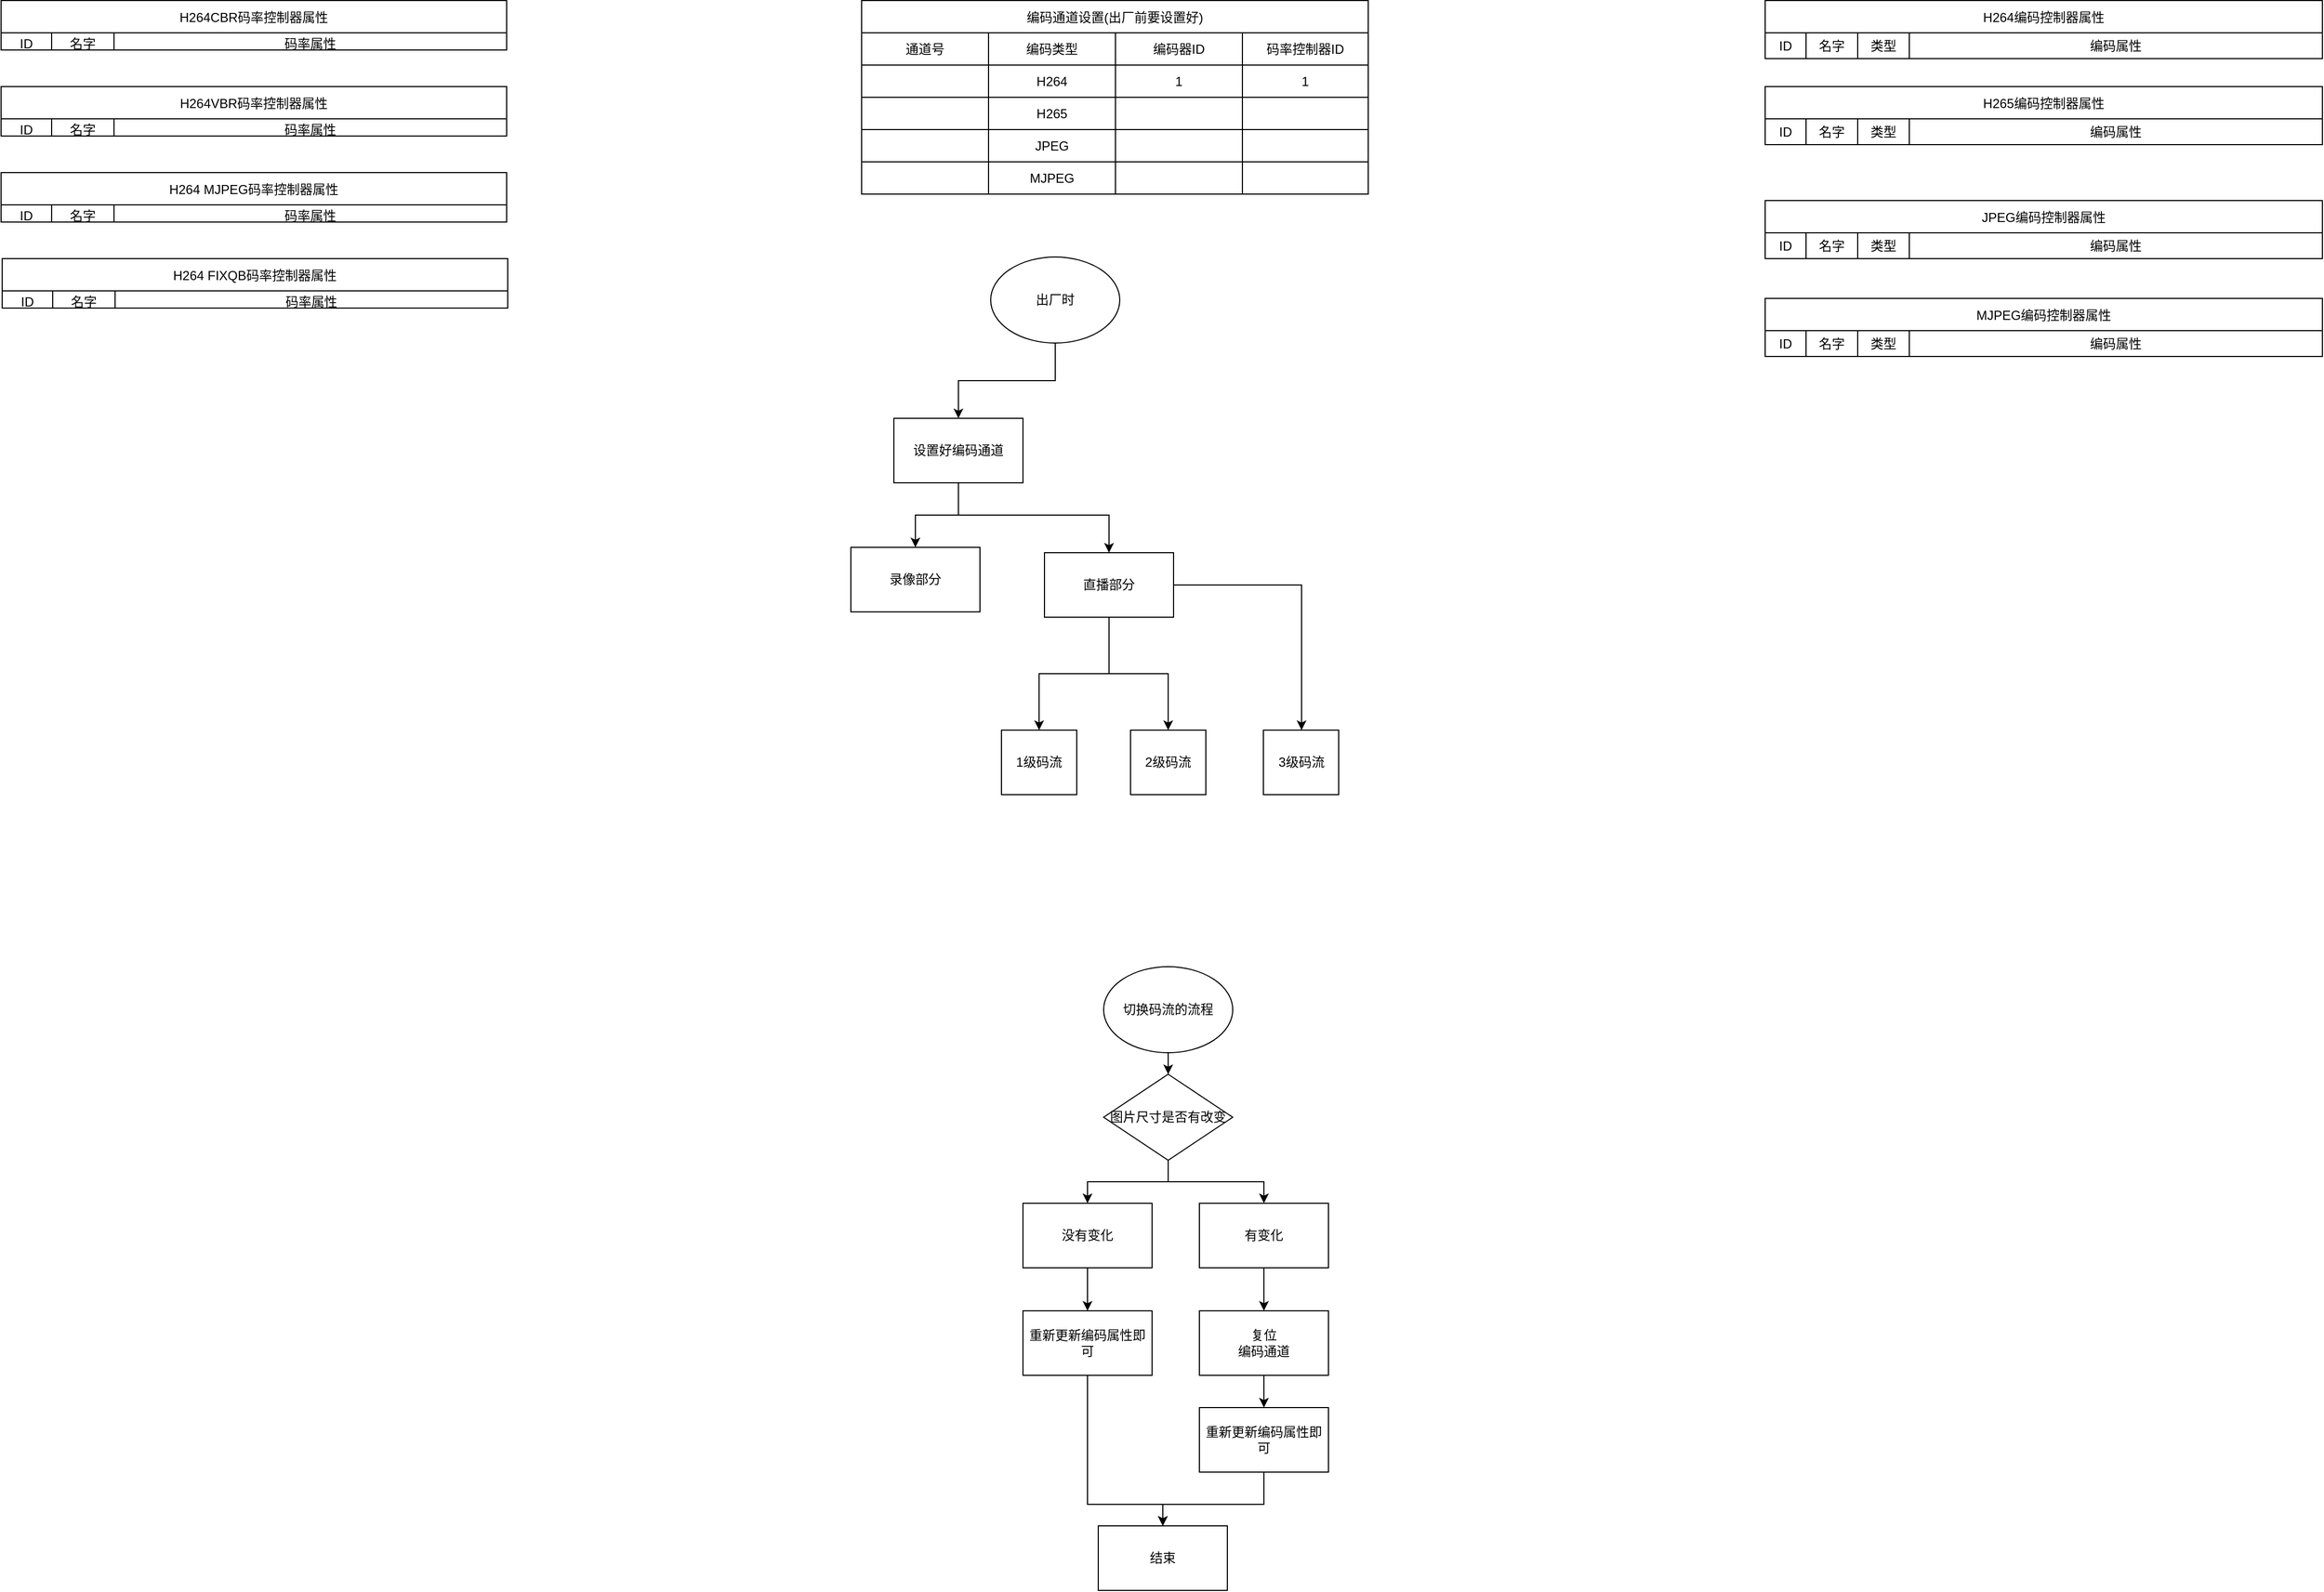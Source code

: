 <mxfile version="20.8.16" type="github">
  <diagram id="KSP_Ek3BJwsrb4C-WZ7z" name="第 1 页">
    <mxGraphModel dx="2056" dy="555" grid="1" gridSize="10" guides="1" tooltips="1" connect="1" arrows="1" fold="1" page="1" pageScale="1" pageWidth="827" pageHeight="1169" math="0" shadow="0">
      <root>
        <mxCell id="0" />
        <mxCell id="1" parent="0" />
        <mxCell id="0UnH1oCZMurItEouwhYK-30" value="" style="shape=partialRectangle;html=1;whiteSpace=wrap;connectable=0;strokeColor=inherit;overflow=hidden;fillColor=none;top=0;left=0;bottom=0;right=0;pointerEvents=1;" vertex="1" parent="1">
          <mxGeometry x="-640" y="91.5" width="60" height="40" as="geometry">
            <mxRectangle width="60" height="40" as="alternateBounds" />
          </mxGeometry>
        </mxCell>
        <mxCell id="0UnH1oCZMurItEouwhYK-40" value="编码通道设置(出厂前要设置好)" style="shape=table;startSize=30;container=1;collapsible=0;childLayout=tableLayout;" vertex="1" parent="1">
          <mxGeometry x="40" y="41.5" width="471" height="180" as="geometry" />
        </mxCell>
        <mxCell id="0UnH1oCZMurItEouwhYK-41" value="" style="shape=tableRow;horizontal=0;startSize=0;swimlaneHead=0;swimlaneBody=0;strokeColor=inherit;top=0;left=0;bottom=0;right=0;collapsible=0;dropTarget=0;fillColor=none;points=[[0,0.5],[1,0.5]];portConstraint=eastwest;" vertex="1" parent="0UnH1oCZMurItEouwhYK-40">
          <mxGeometry y="30" width="471" height="30" as="geometry" />
        </mxCell>
        <mxCell id="0UnH1oCZMurItEouwhYK-105" value="通道号" style="shape=partialRectangle;html=1;whiteSpace=wrap;connectable=0;strokeColor=inherit;overflow=hidden;fillColor=none;top=0;left=0;bottom=0;right=0;pointerEvents=1;" vertex="1" parent="0UnH1oCZMurItEouwhYK-41">
          <mxGeometry width="118" height="30" as="geometry">
            <mxRectangle width="118" height="30" as="alternateBounds" />
          </mxGeometry>
        </mxCell>
        <mxCell id="0UnH1oCZMurItEouwhYK-42" value="编码类型" style="shape=partialRectangle;html=1;whiteSpace=wrap;connectable=0;strokeColor=inherit;overflow=hidden;fillColor=none;top=0;left=0;bottom=0;right=0;pointerEvents=1;" vertex="1" parent="0UnH1oCZMurItEouwhYK-41">
          <mxGeometry x="118" width="118" height="30" as="geometry">
            <mxRectangle width="118" height="30" as="alternateBounds" />
          </mxGeometry>
        </mxCell>
        <mxCell id="0UnH1oCZMurItEouwhYK-44" value="编码器ID" style="shape=partialRectangle;html=1;whiteSpace=wrap;connectable=0;strokeColor=inherit;overflow=hidden;fillColor=none;top=0;left=0;bottom=0;right=0;pointerEvents=1;" vertex="1" parent="0UnH1oCZMurItEouwhYK-41">
          <mxGeometry x="236" width="118" height="30" as="geometry">
            <mxRectangle width="118" height="30" as="alternateBounds" />
          </mxGeometry>
        </mxCell>
        <mxCell id="0UnH1oCZMurItEouwhYK-57" value="码率控制器ID" style="shape=partialRectangle;html=1;whiteSpace=wrap;connectable=0;strokeColor=inherit;overflow=hidden;fillColor=none;top=0;left=0;bottom=0;right=0;pointerEvents=1;" vertex="1" parent="0UnH1oCZMurItEouwhYK-41">
          <mxGeometry x="354" width="117" height="30" as="geometry">
            <mxRectangle width="117" height="30" as="alternateBounds" />
          </mxGeometry>
        </mxCell>
        <mxCell id="0UnH1oCZMurItEouwhYK-45" value="" style="shape=tableRow;horizontal=0;startSize=0;swimlaneHead=0;swimlaneBody=0;strokeColor=inherit;top=0;left=0;bottom=0;right=0;collapsible=0;dropTarget=0;fillColor=none;points=[[0,0.5],[1,0.5]];portConstraint=eastwest;" vertex="1" parent="0UnH1oCZMurItEouwhYK-40">
          <mxGeometry y="60" width="471" height="30" as="geometry" />
        </mxCell>
        <mxCell id="0UnH1oCZMurItEouwhYK-106" style="shape=partialRectangle;html=1;whiteSpace=wrap;connectable=0;strokeColor=inherit;overflow=hidden;fillColor=none;top=0;left=0;bottom=0;right=0;pointerEvents=1;" vertex="1" parent="0UnH1oCZMurItEouwhYK-45">
          <mxGeometry width="118" height="30" as="geometry">
            <mxRectangle width="118" height="30" as="alternateBounds" />
          </mxGeometry>
        </mxCell>
        <mxCell id="0UnH1oCZMurItEouwhYK-46" value="H264" style="shape=partialRectangle;html=1;whiteSpace=wrap;connectable=0;strokeColor=inherit;overflow=hidden;fillColor=none;top=0;left=0;bottom=0;right=0;pointerEvents=1;" vertex="1" parent="0UnH1oCZMurItEouwhYK-45">
          <mxGeometry x="118" width="118" height="30" as="geometry">
            <mxRectangle width="118" height="30" as="alternateBounds" />
          </mxGeometry>
        </mxCell>
        <mxCell id="0UnH1oCZMurItEouwhYK-48" value="1" style="shape=partialRectangle;html=1;whiteSpace=wrap;connectable=0;strokeColor=inherit;overflow=hidden;fillColor=none;top=0;left=0;bottom=0;right=0;pointerEvents=1;" vertex="1" parent="0UnH1oCZMurItEouwhYK-45">
          <mxGeometry x="236" width="118" height="30" as="geometry">
            <mxRectangle width="118" height="30" as="alternateBounds" />
          </mxGeometry>
        </mxCell>
        <mxCell id="0UnH1oCZMurItEouwhYK-58" value="1" style="shape=partialRectangle;html=1;whiteSpace=wrap;connectable=0;strokeColor=inherit;overflow=hidden;fillColor=none;top=0;left=0;bottom=0;right=0;pointerEvents=1;" vertex="1" parent="0UnH1oCZMurItEouwhYK-45">
          <mxGeometry x="354" width="117" height="30" as="geometry">
            <mxRectangle width="117" height="30" as="alternateBounds" />
          </mxGeometry>
        </mxCell>
        <mxCell id="0UnH1oCZMurItEouwhYK-49" value="" style="shape=tableRow;horizontal=0;startSize=0;swimlaneHead=0;swimlaneBody=0;strokeColor=inherit;top=0;left=0;bottom=0;right=0;collapsible=0;dropTarget=0;fillColor=none;points=[[0,0.5],[1,0.5]];portConstraint=eastwest;" vertex="1" parent="0UnH1oCZMurItEouwhYK-40">
          <mxGeometry y="90" width="471" height="30" as="geometry" />
        </mxCell>
        <mxCell id="0UnH1oCZMurItEouwhYK-107" style="shape=partialRectangle;html=1;whiteSpace=wrap;connectable=0;strokeColor=inherit;overflow=hidden;fillColor=none;top=0;left=0;bottom=0;right=0;pointerEvents=1;" vertex="1" parent="0UnH1oCZMurItEouwhYK-49">
          <mxGeometry width="118" height="30" as="geometry">
            <mxRectangle width="118" height="30" as="alternateBounds" />
          </mxGeometry>
        </mxCell>
        <mxCell id="0UnH1oCZMurItEouwhYK-50" value="H265" style="shape=partialRectangle;html=1;whiteSpace=wrap;connectable=0;strokeColor=inherit;overflow=hidden;fillColor=none;top=0;left=0;bottom=0;right=0;pointerEvents=1;" vertex="1" parent="0UnH1oCZMurItEouwhYK-49">
          <mxGeometry x="118" width="118" height="30" as="geometry">
            <mxRectangle width="118" height="30" as="alternateBounds" />
          </mxGeometry>
        </mxCell>
        <mxCell id="0UnH1oCZMurItEouwhYK-52" value="" style="shape=partialRectangle;html=1;whiteSpace=wrap;connectable=0;strokeColor=inherit;overflow=hidden;fillColor=none;top=0;left=0;bottom=0;right=0;pointerEvents=1;" vertex="1" parent="0UnH1oCZMurItEouwhYK-49">
          <mxGeometry x="236" width="118" height="30" as="geometry">
            <mxRectangle width="118" height="30" as="alternateBounds" />
          </mxGeometry>
        </mxCell>
        <mxCell id="0UnH1oCZMurItEouwhYK-59" style="shape=partialRectangle;html=1;whiteSpace=wrap;connectable=0;strokeColor=inherit;overflow=hidden;fillColor=none;top=0;left=0;bottom=0;right=0;pointerEvents=1;" vertex="1" parent="0UnH1oCZMurItEouwhYK-49">
          <mxGeometry x="354" width="117" height="30" as="geometry">
            <mxRectangle width="117" height="30" as="alternateBounds" />
          </mxGeometry>
        </mxCell>
        <mxCell id="0UnH1oCZMurItEouwhYK-53" style="shape=tableRow;horizontal=0;startSize=0;swimlaneHead=0;swimlaneBody=0;strokeColor=inherit;top=0;left=0;bottom=0;right=0;collapsible=0;dropTarget=0;fillColor=none;points=[[0,0.5],[1,0.5]];portConstraint=eastwest;" vertex="1" parent="0UnH1oCZMurItEouwhYK-40">
          <mxGeometry y="120" width="471" height="30" as="geometry" />
        </mxCell>
        <mxCell id="0UnH1oCZMurItEouwhYK-108" style="shape=partialRectangle;html=1;whiteSpace=wrap;connectable=0;strokeColor=inherit;overflow=hidden;fillColor=none;top=0;left=0;bottom=0;right=0;pointerEvents=1;" vertex="1" parent="0UnH1oCZMurItEouwhYK-53">
          <mxGeometry width="118" height="30" as="geometry">
            <mxRectangle width="118" height="30" as="alternateBounds" />
          </mxGeometry>
        </mxCell>
        <mxCell id="0UnH1oCZMurItEouwhYK-54" value="JPEG" style="shape=partialRectangle;html=1;whiteSpace=wrap;connectable=0;strokeColor=inherit;overflow=hidden;fillColor=none;top=0;left=0;bottom=0;right=0;pointerEvents=1;" vertex="1" parent="0UnH1oCZMurItEouwhYK-53">
          <mxGeometry x="118" width="118" height="30" as="geometry">
            <mxRectangle width="118" height="30" as="alternateBounds" />
          </mxGeometry>
        </mxCell>
        <mxCell id="0UnH1oCZMurItEouwhYK-56" style="shape=partialRectangle;html=1;whiteSpace=wrap;connectable=0;strokeColor=inherit;overflow=hidden;fillColor=none;top=0;left=0;bottom=0;right=0;pointerEvents=1;" vertex="1" parent="0UnH1oCZMurItEouwhYK-53">
          <mxGeometry x="236" width="118" height="30" as="geometry">
            <mxRectangle width="118" height="30" as="alternateBounds" />
          </mxGeometry>
        </mxCell>
        <mxCell id="0UnH1oCZMurItEouwhYK-60" style="shape=partialRectangle;html=1;whiteSpace=wrap;connectable=0;strokeColor=inherit;overflow=hidden;fillColor=none;top=0;left=0;bottom=0;right=0;pointerEvents=1;" vertex="1" parent="0UnH1oCZMurItEouwhYK-53">
          <mxGeometry x="354" width="117" height="30" as="geometry">
            <mxRectangle width="117" height="30" as="alternateBounds" />
          </mxGeometry>
        </mxCell>
        <mxCell id="0UnH1oCZMurItEouwhYK-185" style="shape=tableRow;horizontal=0;startSize=0;swimlaneHead=0;swimlaneBody=0;strokeColor=inherit;top=0;left=0;bottom=0;right=0;collapsible=0;dropTarget=0;fillColor=none;points=[[0,0.5],[1,0.5]];portConstraint=eastwest;" vertex="1" parent="0UnH1oCZMurItEouwhYK-40">
          <mxGeometry y="150" width="471" height="30" as="geometry" />
        </mxCell>
        <mxCell id="0UnH1oCZMurItEouwhYK-186" style="shape=partialRectangle;html=1;whiteSpace=wrap;connectable=0;strokeColor=inherit;overflow=hidden;fillColor=none;top=0;left=0;bottom=0;right=0;pointerEvents=1;" vertex="1" parent="0UnH1oCZMurItEouwhYK-185">
          <mxGeometry width="118" height="30" as="geometry">
            <mxRectangle width="118" height="30" as="alternateBounds" />
          </mxGeometry>
        </mxCell>
        <mxCell id="0UnH1oCZMurItEouwhYK-187" value="MJPEG" style="shape=partialRectangle;html=1;whiteSpace=wrap;connectable=0;strokeColor=inherit;overflow=hidden;fillColor=none;top=0;left=0;bottom=0;right=0;pointerEvents=1;" vertex="1" parent="0UnH1oCZMurItEouwhYK-185">
          <mxGeometry x="118" width="118" height="30" as="geometry">
            <mxRectangle width="118" height="30" as="alternateBounds" />
          </mxGeometry>
        </mxCell>
        <mxCell id="0UnH1oCZMurItEouwhYK-188" style="shape=partialRectangle;html=1;whiteSpace=wrap;connectable=0;strokeColor=inherit;overflow=hidden;fillColor=none;top=0;left=0;bottom=0;right=0;pointerEvents=1;" vertex="1" parent="0UnH1oCZMurItEouwhYK-185">
          <mxGeometry x="236" width="118" height="30" as="geometry">
            <mxRectangle width="118" height="30" as="alternateBounds" />
          </mxGeometry>
        </mxCell>
        <mxCell id="0UnH1oCZMurItEouwhYK-189" style="shape=partialRectangle;html=1;whiteSpace=wrap;connectable=0;strokeColor=inherit;overflow=hidden;fillColor=none;top=0;left=0;bottom=0;right=0;pointerEvents=1;" vertex="1" parent="0UnH1oCZMurItEouwhYK-185">
          <mxGeometry x="354" width="117" height="30" as="geometry">
            <mxRectangle width="117" height="30" as="alternateBounds" />
          </mxGeometry>
        </mxCell>
        <mxCell id="0UnH1oCZMurItEouwhYK-69" value="H264编码控制器属性" style="shape=table;startSize=30;container=1;collapsible=0;childLayout=tableLayout;" vertex="1" parent="1">
          <mxGeometry x="880" y="41.5" width="518" height="54" as="geometry" />
        </mxCell>
        <mxCell id="0UnH1oCZMurItEouwhYK-70" value="" style="shape=tableRow;horizontal=0;startSize=0;swimlaneHead=0;swimlaneBody=0;strokeColor=inherit;top=0;left=0;bottom=0;right=0;collapsible=0;dropTarget=0;fillColor=none;points=[[0,0.5],[1,0.5]];portConstraint=eastwest;" vertex="1" parent="0UnH1oCZMurItEouwhYK-69">
          <mxGeometry y="30" width="518" height="24" as="geometry" />
        </mxCell>
        <mxCell id="0UnH1oCZMurItEouwhYK-71" value="ID" style="shape=partialRectangle;html=1;whiteSpace=wrap;connectable=0;strokeColor=inherit;overflow=hidden;fillColor=none;top=0;left=0;bottom=0;right=0;pointerEvents=1;" vertex="1" parent="0UnH1oCZMurItEouwhYK-70">
          <mxGeometry width="38" height="24" as="geometry">
            <mxRectangle width="38" height="24" as="alternateBounds" />
          </mxGeometry>
        </mxCell>
        <mxCell id="0UnH1oCZMurItEouwhYK-98" value="名字" style="shape=partialRectangle;html=1;whiteSpace=wrap;connectable=0;strokeColor=inherit;overflow=hidden;fillColor=none;top=0;left=0;bottom=0;right=0;pointerEvents=1;" vertex="1" parent="0UnH1oCZMurItEouwhYK-70">
          <mxGeometry x="38" width="48" height="24" as="geometry">
            <mxRectangle width="48" height="24" as="alternateBounds" />
          </mxGeometry>
        </mxCell>
        <mxCell id="0UnH1oCZMurItEouwhYK-121" value="类型" style="shape=partialRectangle;html=1;whiteSpace=wrap;connectable=0;strokeColor=inherit;overflow=hidden;fillColor=none;top=0;left=0;bottom=0;right=0;pointerEvents=1;" vertex="1" parent="0UnH1oCZMurItEouwhYK-70">
          <mxGeometry x="86" width="48" height="24" as="geometry">
            <mxRectangle width="48" height="24" as="alternateBounds" />
          </mxGeometry>
        </mxCell>
        <mxCell id="0UnH1oCZMurItEouwhYK-72" value="编码属性" style="shape=partialRectangle;html=1;whiteSpace=wrap;connectable=0;strokeColor=inherit;overflow=hidden;fillColor=none;top=0;left=0;bottom=0;right=0;pointerEvents=1;" vertex="1" parent="0UnH1oCZMurItEouwhYK-70">
          <mxGeometry x="134" width="384" height="24" as="geometry">
            <mxRectangle width="384" height="24" as="alternateBounds" />
          </mxGeometry>
        </mxCell>
        <mxCell id="0UnH1oCZMurItEouwhYK-82" value="H264CBR码率控制器属性" style="shape=table;startSize=30;container=1;collapsible=0;childLayout=tableLayout;" vertex="1" parent="1">
          <mxGeometry x="-760" y="41.5" width="470" height="46" as="geometry" />
        </mxCell>
        <mxCell id="0UnH1oCZMurItEouwhYK-83" value="" style="shape=tableRow;horizontal=0;startSize=0;swimlaneHead=0;swimlaneBody=0;strokeColor=inherit;top=0;left=0;bottom=0;right=0;collapsible=0;dropTarget=0;fillColor=none;points=[[0,0.5],[1,0.5]];portConstraint=eastwest;" vertex="1" parent="0UnH1oCZMurItEouwhYK-82">
          <mxGeometry y="30" width="470" height="16" as="geometry" />
        </mxCell>
        <mxCell id="0UnH1oCZMurItEouwhYK-84" value="ID" style="shape=partialRectangle;html=1;whiteSpace=wrap;connectable=0;strokeColor=inherit;overflow=hidden;fillColor=none;top=0;left=0;bottom=0;right=0;pointerEvents=1;" vertex="1" parent="0UnH1oCZMurItEouwhYK-83">
          <mxGeometry width="47" height="16" as="geometry">
            <mxRectangle width="47" height="16" as="alternateBounds" />
          </mxGeometry>
        </mxCell>
        <mxCell id="0UnH1oCZMurItEouwhYK-102" value="名字" style="shape=partialRectangle;html=1;whiteSpace=wrap;connectable=0;strokeColor=inherit;overflow=hidden;fillColor=none;top=0;left=0;bottom=0;right=0;pointerEvents=1;" vertex="1" parent="0UnH1oCZMurItEouwhYK-83">
          <mxGeometry x="47" width="58" height="16" as="geometry">
            <mxRectangle width="58" height="16" as="alternateBounds" />
          </mxGeometry>
        </mxCell>
        <mxCell id="0UnH1oCZMurItEouwhYK-85" value="码率属性" style="shape=partialRectangle;html=1;whiteSpace=wrap;connectable=0;strokeColor=inherit;overflow=hidden;fillColor=none;top=0;left=0;bottom=0;right=0;pointerEvents=1;" vertex="1" parent="0UnH1oCZMurItEouwhYK-83">
          <mxGeometry x="105" width="365" height="16" as="geometry">
            <mxRectangle width="365" height="16" as="alternateBounds" />
          </mxGeometry>
        </mxCell>
        <mxCell id="0UnH1oCZMurItEouwhYK-152" value="H264VBR码率控制器属性" style="shape=table;startSize=30;container=1;collapsible=0;childLayout=tableLayout;" vertex="1" parent="1">
          <mxGeometry x="-760" y="121.5" width="470" height="46" as="geometry" />
        </mxCell>
        <mxCell id="0UnH1oCZMurItEouwhYK-153" value="" style="shape=tableRow;horizontal=0;startSize=0;swimlaneHead=0;swimlaneBody=0;strokeColor=inherit;top=0;left=0;bottom=0;right=0;collapsible=0;dropTarget=0;fillColor=none;points=[[0,0.5],[1,0.5]];portConstraint=eastwest;" vertex="1" parent="0UnH1oCZMurItEouwhYK-152">
          <mxGeometry y="30" width="470" height="16" as="geometry" />
        </mxCell>
        <mxCell id="0UnH1oCZMurItEouwhYK-154" value="ID" style="shape=partialRectangle;html=1;whiteSpace=wrap;connectable=0;strokeColor=inherit;overflow=hidden;fillColor=none;top=0;left=0;bottom=0;right=0;pointerEvents=1;" vertex="1" parent="0UnH1oCZMurItEouwhYK-153">
          <mxGeometry width="47" height="16" as="geometry">
            <mxRectangle width="47" height="16" as="alternateBounds" />
          </mxGeometry>
        </mxCell>
        <mxCell id="0UnH1oCZMurItEouwhYK-155" value="名字" style="shape=partialRectangle;html=1;whiteSpace=wrap;connectable=0;strokeColor=inherit;overflow=hidden;fillColor=none;top=0;left=0;bottom=0;right=0;pointerEvents=1;" vertex="1" parent="0UnH1oCZMurItEouwhYK-153">
          <mxGeometry x="47" width="58" height="16" as="geometry">
            <mxRectangle width="58" height="16" as="alternateBounds" />
          </mxGeometry>
        </mxCell>
        <mxCell id="0UnH1oCZMurItEouwhYK-156" value="码率属性" style="shape=partialRectangle;html=1;whiteSpace=wrap;connectable=0;strokeColor=inherit;overflow=hidden;fillColor=none;top=0;left=0;bottom=0;right=0;pointerEvents=1;" vertex="1" parent="0UnH1oCZMurItEouwhYK-153">
          <mxGeometry x="105" width="365" height="16" as="geometry">
            <mxRectangle width="365" height="16" as="alternateBounds" />
          </mxGeometry>
        </mxCell>
        <mxCell id="0UnH1oCZMurItEouwhYK-157" value="H264 MJPEG码率控制器属性" style="shape=table;startSize=30;container=1;collapsible=0;childLayout=tableLayout;" vertex="1" parent="1">
          <mxGeometry x="-760" y="201.5" width="470" height="46" as="geometry" />
        </mxCell>
        <mxCell id="0UnH1oCZMurItEouwhYK-158" value="" style="shape=tableRow;horizontal=0;startSize=0;swimlaneHead=0;swimlaneBody=0;strokeColor=inherit;top=0;left=0;bottom=0;right=0;collapsible=0;dropTarget=0;fillColor=none;points=[[0,0.5],[1,0.5]];portConstraint=eastwest;" vertex="1" parent="0UnH1oCZMurItEouwhYK-157">
          <mxGeometry y="30" width="470" height="16" as="geometry" />
        </mxCell>
        <mxCell id="0UnH1oCZMurItEouwhYK-159" value="ID" style="shape=partialRectangle;html=1;whiteSpace=wrap;connectable=0;strokeColor=inherit;overflow=hidden;fillColor=none;top=0;left=0;bottom=0;right=0;pointerEvents=1;" vertex="1" parent="0UnH1oCZMurItEouwhYK-158">
          <mxGeometry width="47" height="16" as="geometry">
            <mxRectangle width="47" height="16" as="alternateBounds" />
          </mxGeometry>
        </mxCell>
        <mxCell id="0UnH1oCZMurItEouwhYK-160" value="名字" style="shape=partialRectangle;html=1;whiteSpace=wrap;connectable=0;strokeColor=inherit;overflow=hidden;fillColor=none;top=0;left=0;bottom=0;right=0;pointerEvents=1;" vertex="1" parent="0UnH1oCZMurItEouwhYK-158">
          <mxGeometry x="47" width="58" height="16" as="geometry">
            <mxRectangle width="58" height="16" as="alternateBounds" />
          </mxGeometry>
        </mxCell>
        <mxCell id="0UnH1oCZMurItEouwhYK-161" value="码率属性" style="shape=partialRectangle;html=1;whiteSpace=wrap;connectable=0;strokeColor=inherit;overflow=hidden;fillColor=none;top=0;left=0;bottom=0;right=0;pointerEvents=1;" vertex="1" parent="0UnH1oCZMurItEouwhYK-158">
          <mxGeometry x="105" width="365" height="16" as="geometry">
            <mxRectangle width="365" height="16" as="alternateBounds" />
          </mxGeometry>
        </mxCell>
        <mxCell id="0UnH1oCZMurItEouwhYK-162" value="H265编码控制器属性" style="shape=table;startSize=30;container=1;collapsible=0;childLayout=tableLayout;" vertex="1" parent="1">
          <mxGeometry x="880" y="121.5" width="518" height="54" as="geometry" />
        </mxCell>
        <mxCell id="0UnH1oCZMurItEouwhYK-163" value="" style="shape=tableRow;horizontal=0;startSize=0;swimlaneHead=0;swimlaneBody=0;strokeColor=inherit;top=0;left=0;bottom=0;right=0;collapsible=0;dropTarget=0;fillColor=none;points=[[0,0.5],[1,0.5]];portConstraint=eastwest;" vertex="1" parent="0UnH1oCZMurItEouwhYK-162">
          <mxGeometry y="30" width="518" height="24" as="geometry" />
        </mxCell>
        <mxCell id="0UnH1oCZMurItEouwhYK-164" value="ID" style="shape=partialRectangle;html=1;whiteSpace=wrap;connectable=0;strokeColor=inherit;overflow=hidden;fillColor=none;top=0;left=0;bottom=0;right=0;pointerEvents=1;" vertex="1" parent="0UnH1oCZMurItEouwhYK-163">
          <mxGeometry width="38" height="24" as="geometry">
            <mxRectangle width="38" height="24" as="alternateBounds" />
          </mxGeometry>
        </mxCell>
        <mxCell id="0UnH1oCZMurItEouwhYK-165" value="名字" style="shape=partialRectangle;html=1;whiteSpace=wrap;connectable=0;strokeColor=inherit;overflow=hidden;fillColor=none;top=0;left=0;bottom=0;right=0;pointerEvents=1;" vertex="1" parent="0UnH1oCZMurItEouwhYK-163">
          <mxGeometry x="38" width="48" height="24" as="geometry">
            <mxRectangle width="48" height="24" as="alternateBounds" />
          </mxGeometry>
        </mxCell>
        <mxCell id="0UnH1oCZMurItEouwhYK-166" value="类型" style="shape=partialRectangle;html=1;whiteSpace=wrap;connectable=0;strokeColor=inherit;overflow=hidden;fillColor=none;top=0;left=0;bottom=0;right=0;pointerEvents=1;" vertex="1" parent="0UnH1oCZMurItEouwhYK-163">
          <mxGeometry x="86" width="48" height="24" as="geometry">
            <mxRectangle width="48" height="24" as="alternateBounds" />
          </mxGeometry>
        </mxCell>
        <mxCell id="0UnH1oCZMurItEouwhYK-167" value="编码属性" style="shape=partialRectangle;html=1;whiteSpace=wrap;connectable=0;strokeColor=inherit;overflow=hidden;fillColor=none;top=0;left=0;bottom=0;right=0;pointerEvents=1;" vertex="1" parent="0UnH1oCZMurItEouwhYK-163">
          <mxGeometry x="134" width="384" height="24" as="geometry">
            <mxRectangle width="384" height="24" as="alternateBounds" />
          </mxGeometry>
        </mxCell>
        <mxCell id="0UnH1oCZMurItEouwhYK-168" value="H264 FIXQB码率控制器属性" style="shape=table;startSize=30;container=1;collapsible=0;childLayout=tableLayout;" vertex="1" parent="1">
          <mxGeometry x="-759" y="281.5" width="470" height="46" as="geometry" />
        </mxCell>
        <mxCell id="0UnH1oCZMurItEouwhYK-169" value="" style="shape=tableRow;horizontal=0;startSize=0;swimlaneHead=0;swimlaneBody=0;strokeColor=inherit;top=0;left=0;bottom=0;right=0;collapsible=0;dropTarget=0;fillColor=none;points=[[0,0.5],[1,0.5]];portConstraint=eastwest;" vertex="1" parent="0UnH1oCZMurItEouwhYK-168">
          <mxGeometry y="30" width="470" height="16" as="geometry" />
        </mxCell>
        <mxCell id="0UnH1oCZMurItEouwhYK-170" value="ID" style="shape=partialRectangle;html=1;whiteSpace=wrap;connectable=0;strokeColor=inherit;overflow=hidden;fillColor=none;top=0;left=0;bottom=0;right=0;pointerEvents=1;" vertex="1" parent="0UnH1oCZMurItEouwhYK-169">
          <mxGeometry width="47" height="16" as="geometry">
            <mxRectangle width="47" height="16" as="alternateBounds" />
          </mxGeometry>
        </mxCell>
        <mxCell id="0UnH1oCZMurItEouwhYK-171" value="名字" style="shape=partialRectangle;html=1;whiteSpace=wrap;connectable=0;strokeColor=inherit;overflow=hidden;fillColor=none;top=0;left=0;bottom=0;right=0;pointerEvents=1;" vertex="1" parent="0UnH1oCZMurItEouwhYK-169">
          <mxGeometry x="47" width="58" height="16" as="geometry">
            <mxRectangle width="58" height="16" as="alternateBounds" />
          </mxGeometry>
        </mxCell>
        <mxCell id="0UnH1oCZMurItEouwhYK-172" value="码率属性" style="shape=partialRectangle;html=1;whiteSpace=wrap;connectable=0;strokeColor=inherit;overflow=hidden;fillColor=none;top=0;left=0;bottom=0;right=0;pointerEvents=1;" vertex="1" parent="0UnH1oCZMurItEouwhYK-169">
          <mxGeometry x="105" width="365" height="16" as="geometry">
            <mxRectangle width="365" height="16" as="alternateBounds" />
          </mxGeometry>
        </mxCell>
        <mxCell id="0UnH1oCZMurItEouwhYK-173" value="JPEG编码控制器属性" style="shape=table;startSize=30;container=1;collapsible=0;childLayout=tableLayout;" vertex="1" parent="1">
          <mxGeometry x="880" y="227.5" width="518" height="54" as="geometry" />
        </mxCell>
        <mxCell id="0UnH1oCZMurItEouwhYK-174" value="" style="shape=tableRow;horizontal=0;startSize=0;swimlaneHead=0;swimlaneBody=0;strokeColor=inherit;top=0;left=0;bottom=0;right=0;collapsible=0;dropTarget=0;fillColor=none;points=[[0,0.5],[1,0.5]];portConstraint=eastwest;" vertex="1" parent="0UnH1oCZMurItEouwhYK-173">
          <mxGeometry y="30" width="518" height="24" as="geometry" />
        </mxCell>
        <mxCell id="0UnH1oCZMurItEouwhYK-175" value="ID" style="shape=partialRectangle;html=1;whiteSpace=wrap;connectable=0;strokeColor=inherit;overflow=hidden;fillColor=none;top=0;left=0;bottom=0;right=0;pointerEvents=1;" vertex="1" parent="0UnH1oCZMurItEouwhYK-174">
          <mxGeometry width="38" height="24" as="geometry">
            <mxRectangle width="38" height="24" as="alternateBounds" />
          </mxGeometry>
        </mxCell>
        <mxCell id="0UnH1oCZMurItEouwhYK-176" value="名字" style="shape=partialRectangle;html=1;whiteSpace=wrap;connectable=0;strokeColor=inherit;overflow=hidden;fillColor=none;top=0;left=0;bottom=0;right=0;pointerEvents=1;" vertex="1" parent="0UnH1oCZMurItEouwhYK-174">
          <mxGeometry x="38" width="48" height="24" as="geometry">
            <mxRectangle width="48" height="24" as="alternateBounds" />
          </mxGeometry>
        </mxCell>
        <mxCell id="0UnH1oCZMurItEouwhYK-177" value="类型" style="shape=partialRectangle;html=1;whiteSpace=wrap;connectable=0;strokeColor=inherit;overflow=hidden;fillColor=none;top=0;left=0;bottom=0;right=0;pointerEvents=1;" vertex="1" parent="0UnH1oCZMurItEouwhYK-174">
          <mxGeometry x="86" width="48" height="24" as="geometry">
            <mxRectangle width="48" height="24" as="alternateBounds" />
          </mxGeometry>
        </mxCell>
        <mxCell id="0UnH1oCZMurItEouwhYK-178" value="编码属性" style="shape=partialRectangle;html=1;whiteSpace=wrap;connectable=0;strokeColor=inherit;overflow=hidden;fillColor=none;top=0;left=0;bottom=0;right=0;pointerEvents=1;" vertex="1" parent="0UnH1oCZMurItEouwhYK-174">
          <mxGeometry x="134" width="384" height="24" as="geometry">
            <mxRectangle width="384" height="24" as="alternateBounds" />
          </mxGeometry>
        </mxCell>
        <mxCell id="0UnH1oCZMurItEouwhYK-179" value="MJPEG编码控制器属性" style="shape=table;startSize=30;container=1;collapsible=0;childLayout=tableLayout;" vertex="1" parent="1">
          <mxGeometry x="880" y="318.5" width="518" height="54" as="geometry" />
        </mxCell>
        <mxCell id="0UnH1oCZMurItEouwhYK-180" value="" style="shape=tableRow;horizontal=0;startSize=0;swimlaneHead=0;swimlaneBody=0;strokeColor=inherit;top=0;left=0;bottom=0;right=0;collapsible=0;dropTarget=0;fillColor=none;points=[[0,0.5],[1,0.5]];portConstraint=eastwest;" vertex="1" parent="0UnH1oCZMurItEouwhYK-179">
          <mxGeometry y="30" width="518" height="24" as="geometry" />
        </mxCell>
        <mxCell id="0UnH1oCZMurItEouwhYK-181" value="ID" style="shape=partialRectangle;html=1;whiteSpace=wrap;connectable=0;strokeColor=inherit;overflow=hidden;fillColor=none;top=0;left=0;bottom=0;right=0;pointerEvents=1;" vertex="1" parent="0UnH1oCZMurItEouwhYK-180">
          <mxGeometry width="38" height="24" as="geometry">
            <mxRectangle width="38" height="24" as="alternateBounds" />
          </mxGeometry>
        </mxCell>
        <mxCell id="0UnH1oCZMurItEouwhYK-182" value="名字" style="shape=partialRectangle;html=1;whiteSpace=wrap;connectable=0;strokeColor=inherit;overflow=hidden;fillColor=none;top=0;left=0;bottom=0;right=0;pointerEvents=1;" vertex="1" parent="0UnH1oCZMurItEouwhYK-180">
          <mxGeometry x="38" width="48" height="24" as="geometry">
            <mxRectangle width="48" height="24" as="alternateBounds" />
          </mxGeometry>
        </mxCell>
        <mxCell id="0UnH1oCZMurItEouwhYK-183" value="类型" style="shape=partialRectangle;html=1;whiteSpace=wrap;connectable=0;strokeColor=inherit;overflow=hidden;fillColor=none;top=0;left=0;bottom=0;right=0;pointerEvents=1;" vertex="1" parent="0UnH1oCZMurItEouwhYK-180">
          <mxGeometry x="86" width="48" height="24" as="geometry">
            <mxRectangle width="48" height="24" as="alternateBounds" />
          </mxGeometry>
        </mxCell>
        <mxCell id="0UnH1oCZMurItEouwhYK-184" value="编码属性" style="shape=partialRectangle;html=1;whiteSpace=wrap;connectable=0;strokeColor=inherit;overflow=hidden;fillColor=none;top=0;left=0;bottom=0;right=0;pointerEvents=1;" vertex="1" parent="0UnH1oCZMurItEouwhYK-180">
          <mxGeometry x="134" width="384" height="24" as="geometry">
            <mxRectangle width="384" height="24" as="alternateBounds" />
          </mxGeometry>
        </mxCell>
        <mxCell id="0UnH1oCZMurItEouwhYK-192" style="edgeStyle=orthogonalEdgeStyle;rounded=0;orthogonalLoop=1;jettySize=auto;html=1;" edge="1" parent="1" source="0UnH1oCZMurItEouwhYK-190" target="0UnH1oCZMurItEouwhYK-191">
          <mxGeometry relative="1" as="geometry" />
        </mxCell>
        <mxCell id="0UnH1oCZMurItEouwhYK-190" value="出厂时" style="ellipse;whiteSpace=wrap;html=1;" vertex="1" parent="1">
          <mxGeometry x="160" y="280" width="120" height="80" as="geometry" />
        </mxCell>
        <mxCell id="0UnH1oCZMurItEouwhYK-194" style="edgeStyle=orthogonalEdgeStyle;rounded=0;orthogonalLoop=1;jettySize=auto;html=1;" edge="1" parent="1" source="0UnH1oCZMurItEouwhYK-191" target="0UnH1oCZMurItEouwhYK-193">
          <mxGeometry relative="1" as="geometry" />
        </mxCell>
        <mxCell id="0UnH1oCZMurItEouwhYK-196" style="edgeStyle=orthogonalEdgeStyle;rounded=0;orthogonalLoop=1;jettySize=auto;html=1;entryX=0.5;entryY=0;entryDx=0;entryDy=0;" edge="1" parent="1" source="0UnH1oCZMurItEouwhYK-191" target="0UnH1oCZMurItEouwhYK-195">
          <mxGeometry relative="1" as="geometry">
            <Array as="points">
              <mxPoint x="130" y="520" />
              <mxPoint x="270" y="520" />
            </Array>
          </mxGeometry>
        </mxCell>
        <mxCell id="0UnH1oCZMurItEouwhYK-191" value="设置好编码通道" style="whiteSpace=wrap;html=1;" vertex="1" parent="1">
          <mxGeometry x="70" y="430" width="120" height="60" as="geometry" />
        </mxCell>
        <mxCell id="0UnH1oCZMurItEouwhYK-193" value="录像部分" style="whiteSpace=wrap;html=1;" vertex="1" parent="1">
          <mxGeometry x="30" y="550" width="120" height="60" as="geometry" />
        </mxCell>
        <mxCell id="0UnH1oCZMurItEouwhYK-198" style="edgeStyle=orthogonalEdgeStyle;rounded=0;orthogonalLoop=1;jettySize=auto;html=1;" edge="1" parent="1" source="0UnH1oCZMurItEouwhYK-195" target="0UnH1oCZMurItEouwhYK-197">
          <mxGeometry relative="1" as="geometry" />
        </mxCell>
        <mxCell id="0UnH1oCZMurItEouwhYK-201" style="edgeStyle=orthogonalEdgeStyle;rounded=0;orthogonalLoop=1;jettySize=auto;html=1;entryX=0.5;entryY=0;entryDx=0;entryDy=0;" edge="1" parent="1" source="0UnH1oCZMurItEouwhYK-195" target="0UnH1oCZMurItEouwhYK-199">
          <mxGeometry relative="1" as="geometry" />
        </mxCell>
        <mxCell id="0UnH1oCZMurItEouwhYK-202" style="edgeStyle=orthogonalEdgeStyle;rounded=0;orthogonalLoop=1;jettySize=auto;html=1;" edge="1" parent="1" source="0UnH1oCZMurItEouwhYK-195" target="0UnH1oCZMurItEouwhYK-200">
          <mxGeometry relative="1" as="geometry">
            <Array as="points">
              <mxPoint x="449" y="585" />
            </Array>
          </mxGeometry>
        </mxCell>
        <mxCell id="0UnH1oCZMurItEouwhYK-195" value="直播部分" style="whiteSpace=wrap;html=1;" vertex="1" parent="1">
          <mxGeometry x="210" y="555" width="120" height="60" as="geometry" />
        </mxCell>
        <mxCell id="0UnH1oCZMurItEouwhYK-197" value="1级码流" style="whiteSpace=wrap;html=1;" vertex="1" parent="1">
          <mxGeometry x="170" y="720" width="70" height="60" as="geometry" />
        </mxCell>
        <mxCell id="0UnH1oCZMurItEouwhYK-199" value="2级码流" style="whiteSpace=wrap;html=1;" vertex="1" parent="1">
          <mxGeometry x="290" y="720" width="70" height="60" as="geometry" />
        </mxCell>
        <mxCell id="0UnH1oCZMurItEouwhYK-200" value="3级码流" style="whiteSpace=wrap;html=1;" vertex="1" parent="1">
          <mxGeometry x="413.5" y="720" width="70" height="60" as="geometry" />
        </mxCell>
        <mxCell id="0UnH1oCZMurItEouwhYK-206" style="edgeStyle=orthogonalEdgeStyle;rounded=0;orthogonalLoop=1;jettySize=auto;html=1;" edge="1" parent="1" source="0UnH1oCZMurItEouwhYK-203" target="0UnH1oCZMurItEouwhYK-205">
          <mxGeometry relative="1" as="geometry" />
        </mxCell>
        <mxCell id="0UnH1oCZMurItEouwhYK-203" value="切换码流的流程" style="ellipse;whiteSpace=wrap;html=1;" vertex="1" parent="1">
          <mxGeometry x="265" y="940" width="120" height="80" as="geometry" />
        </mxCell>
        <mxCell id="0UnH1oCZMurItEouwhYK-208" style="edgeStyle=orthogonalEdgeStyle;rounded=0;orthogonalLoop=1;jettySize=auto;html=1;" edge="1" parent="1" source="0UnH1oCZMurItEouwhYK-205" target="0UnH1oCZMurItEouwhYK-207">
          <mxGeometry relative="1" as="geometry" />
        </mxCell>
        <mxCell id="0UnH1oCZMurItEouwhYK-210" style="edgeStyle=orthogonalEdgeStyle;rounded=0;orthogonalLoop=1;jettySize=auto;html=1;" edge="1" parent="1" source="0UnH1oCZMurItEouwhYK-205" target="0UnH1oCZMurItEouwhYK-209">
          <mxGeometry relative="1" as="geometry" />
        </mxCell>
        <mxCell id="0UnH1oCZMurItEouwhYK-205" value="图片尺寸是否有改变" style="rhombus;whiteSpace=wrap;html=1;" vertex="1" parent="1">
          <mxGeometry x="265" y="1040" width="120" height="80" as="geometry" />
        </mxCell>
        <mxCell id="0UnH1oCZMurItEouwhYK-212" style="edgeStyle=orthogonalEdgeStyle;rounded=0;orthogonalLoop=1;jettySize=auto;html=1;" edge="1" parent="1" source="0UnH1oCZMurItEouwhYK-207" target="0UnH1oCZMurItEouwhYK-211">
          <mxGeometry relative="1" as="geometry" />
        </mxCell>
        <mxCell id="0UnH1oCZMurItEouwhYK-207" value="没有变化" style="whiteSpace=wrap;html=1;" vertex="1" parent="1">
          <mxGeometry x="190" y="1160" width="120" height="60" as="geometry" />
        </mxCell>
        <mxCell id="0UnH1oCZMurItEouwhYK-214" style="edgeStyle=orthogonalEdgeStyle;rounded=0;orthogonalLoop=1;jettySize=auto;html=1;" edge="1" parent="1" source="0UnH1oCZMurItEouwhYK-209" target="0UnH1oCZMurItEouwhYK-213">
          <mxGeometry relative="1" as="geometry" />
        </mxCell>
        <mxCell id="0UnH1oCZMurItEouwhYK-209" value="有变化" style="whiteSpace=wrap;html=1;" vertex="1" parent="1">
          <mxGeometry x="354" y="1160" width="120" height="60" as="geometry" />
        </mxCell>
        <mxCell id="0UnH1oCZMurItEouwhYK-219" style="edgeStyle=orthogonalEdgeStyle;rounded=0;orthogonalLoop=1;jettySize=auto;html=1;" edge="1" parent="1" source="0UnH1oCZMurItEouwhYK-211" target="0UnH1oCZMurItEouwhYK-218">
          <mxGeometry relative="1" as="geometry">
            <Array as="points">
              <mxPoint x="250" y="1440" />
              <mxPoint x="320" y="1440" />
            </Array>
          </mxGeometry>
        </mxCell>
        <mxCell id="0UnH1oCZMurItEouwhYK-211" value="重新更新编码属性即可" style="whiteSpace=wrap;html=1;" vertex="1" parent="1">
          <mxGeometry x="190" y="1260" width="120" height="60" as="geometry" />
        </mxCell>
        <mxCell id="0UnH1oCZMurItEouwhYK-217" style="edgeStyle=orthogonalEdgeStyle;rounded=0;orthogonalLoop=1;jettySize=auto;html=1;" edge="1" parent="1" source="0UnH1oCZMurItEouwhYK-213" target="0UnH1oCZMurItEouwhYK-216">
          <mxGeometry relative="1" as="geometry" />
        </mxCell>
        <mxCell id="0UnH1oCZMurItEouwhYK-213" value="复位&lt;br&gt;编码通道" style="whiteSpace=wrap;html=1;" vertex="1" parent="1">
          <mxGeometry x="354" y="1260" width="120" height="60" as="geometry" />
        </mxCell>
        <mxCell id="0UnH1oCZMurItEouwhYK-220" style="edgeStyle=orthogonalEdgeStyle;rounded=0;orthogonalLoop=1;jettySize=auto;html=1;" edge="1" parent="1" source="0UnH1oCZMurItEouwhYK-216" target="0UnH1oCZMurItEouwhYK-218">
          <mxGeometry relative="1" as="geometry">
            <Array as="points">
              <mxPoint x="414" y="1440" />
              <mxPoint x="320" y="1440" />
            </Array>
          </mxGeometry>
        </mxCell>
        <mxCell id="0UnH1oCZMurItEouwhYK-216" value="重新更新编码属性即可" style="whiteSpace=wrap;html=1;" vertex="1" parent="1">
          <mxGeometry x="354" y="1350" width="120" height="60" as="geometry" />
        </mxCell>
        <mxCell id="0UnH1oCZMurItEouwhYK-218" value="结束" style="whiteSpace=wrap;html=1;" vertex="1" parent="1">
          <mxGeometry x="260" y="1460" width="120" height="60" as="geometry" />
        </mxCell>
      </root>
    </mxGraphModel>
  </diagram>
</mxfile>
